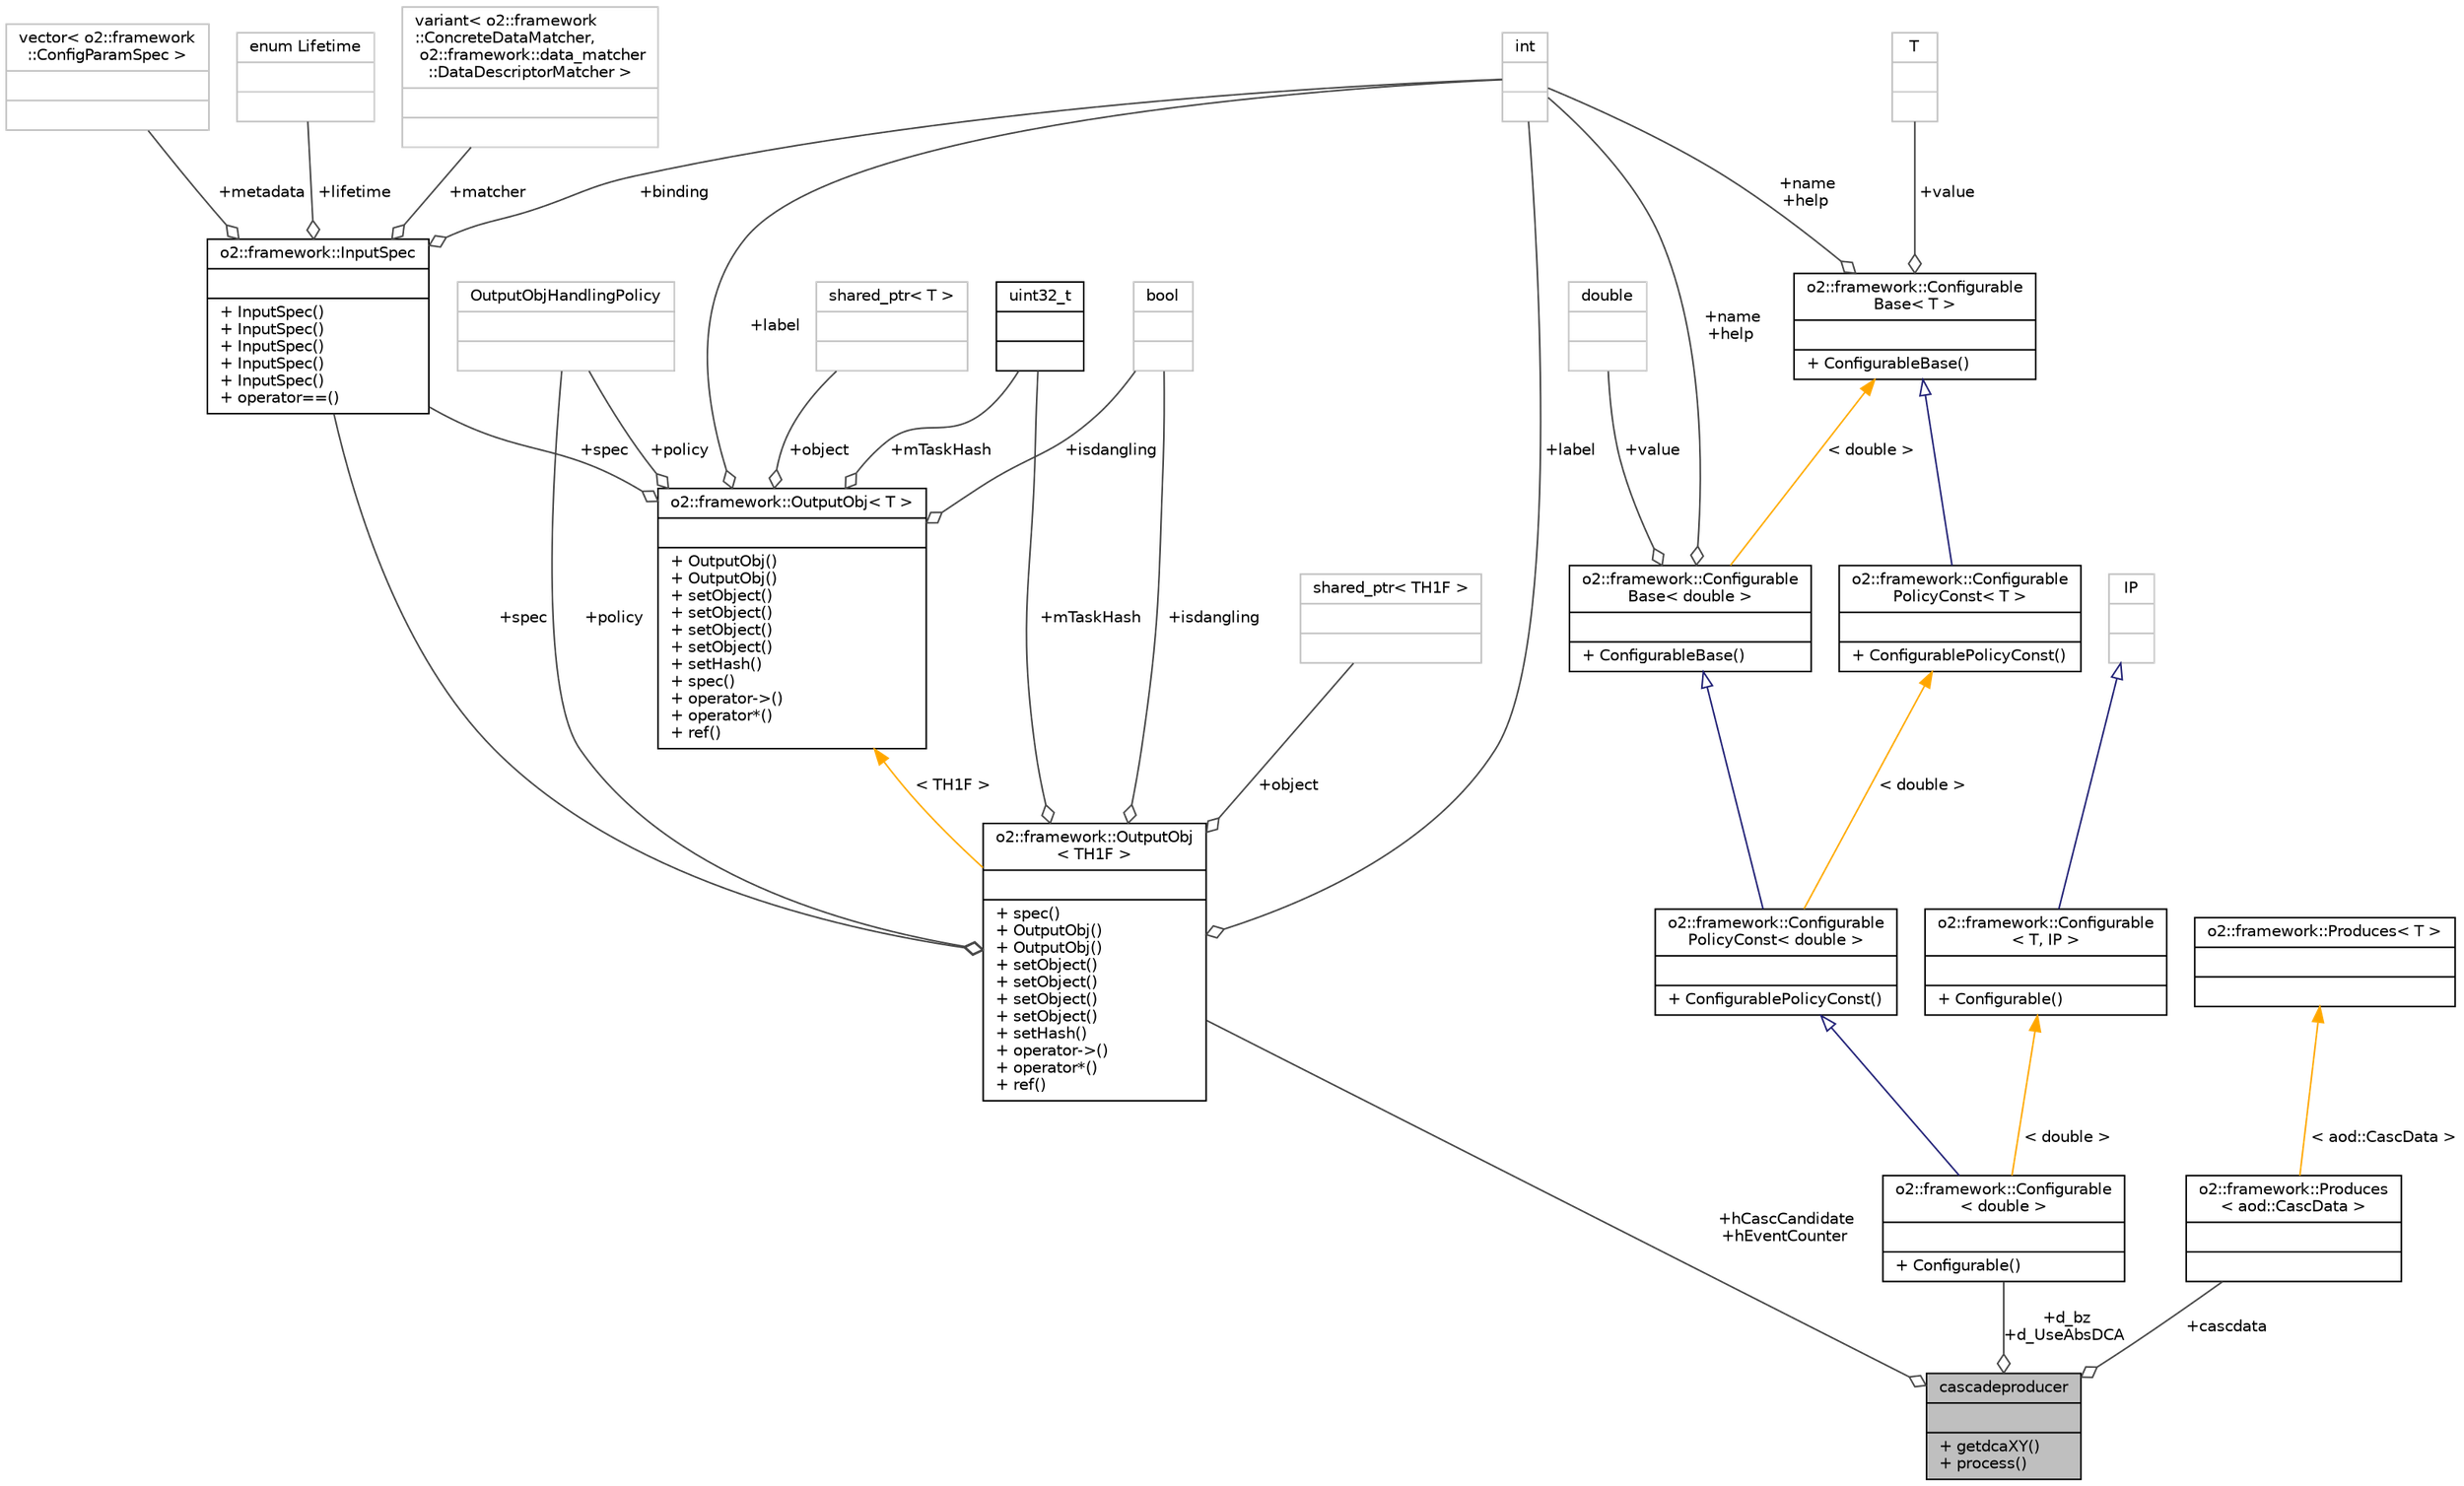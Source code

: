 digraph "cascadeproducer"
{
 // INTERACTIVE_SVG=YES
  bgcolor="transparent";
  edge [fontname="Helvetica",fontsize="10",labelfontname="Helvetica",labelfontsize="10"];
  node [fontname="Helvetica",fontsize="10",shape=record];
  Node1 [label="{cascadeproducer\n||+ getdcaXY()\l+ process()\l}",height=0.2,width=0.4,color="black", fillcolor="grey75", style="filled", fontcolor="black"];
  Node2 -> Node1 [color="grey25",fontsize="10",style="solid",label=" +d_bz\n+d_UseAbsDCA" ,arrowhead="odiamond",fontname="Helvetica"];
  Node2 [label="{o2::framework::Configurable\l\< double \>\n||+ Configurable()\l}",height=0.2,width=0.4,color="black",URL="$d8/d71/structo2_1_1framework_1_1Configurable.html"];
  Node3 -> Node2 [dir="back",color="midnightblue",fontsize="10",style="solid",arrowtail="onormal",fontname="Helvetica"];
  Node3 [label="{o2::framework::Configurable\lPolicyConst\< double \>\n||+ ConfigurablePolicyConst()\l}",height=0.2,width=0.4,color="black",URL="$da/def/structo2_1_1framework_1_1ConfigurablePolicyConst.html"];
  Node4 -> Node3 [dir="back",color="midnightblue",fontsize="10",style="solid",arrowtail="onormal",fontname="Helvetica"];
  Node4 [label="{o2::framework::Configurable\lBase\< double \>\n||+ ConfigurableBase()\l}",height=0.2,width=0.4,color="black",URL="$da/d2f/structo2_1_1framework_1_1ConfigurableBase.html"];
  Node5 -> Node4 [color="grey25",fontsize="10",style="solid",label=" +value" ,arrowhead="odiamond",fontname="Helvetica"];
  Node5 [label="{double\n||}",height=0.2,width=0.4,color="grey75"];
  Node6 -> Node4 [color="grey25",fontsize="10",style="solid",label=" +name\n+help" ,arrowhead="odiamond",fontname="Helvetica"];
  Node6 [label="{int\n||}",height=0.2,width=0.4,color="grey75"];
  Node7 -> Node4 [dir="back",color="orange",fontsize="10",style="solid",label=" \< double \>" ,fontname="Helvetica"];
  Node7 [label="{o2::framework::Configurable\lBase\< T \>\n||+ ConfigurableBase()\l}",height=0.2,width=0.4,color="black",URL="$da/d2f/structo2_1_1framework_1_1ConfigurableBase.html"];
  Node6 -> Node7 [color="grey25",fontsize="10",style="solid",label=" +name\n+help" ,arrowhead="odiamond",fontname="Helvetica"];
  Node8 -> Node7 [color="grey25",fontsize="10",style="solid",label=" +value" ,arrowhead="odiamond",fontname="Helvetica"];
  Node8 [label="{T\n||}",height=0.2,width=0.4,color="grey75"];
  Node9 -> Node3 [dir="back",color="orange",fontsize="10",style="solid",label=" \< double \>" ,fontname="Helvetica"];
  Node9 [label="{o2::framework::Configurable\lPolicyConst\< T \>\n||+ ConfigurablePolicyConst()\l}",height=0.2,width=0.4,color="black",URL="$da/def/structo2_1_1framework_1_1ConfigurablePolicyConst.html"];
  Node7 -> Node9 [dir="back",color="midnightblue",fontsize="10",style="solid",arrowtail="onormal",fontname="Helvetica"];
  Node10 -> Node2 [dir="back",color="orange",fontsize="10",style="solid",label=" \< double \>" ,fontname="Helvetica"];
  Node10 [label="{o2::framework::Configurable\l\< T, IP \>\n||+ Configurable()\l}",height=0.2,width=0.4,color="black",URL="$d8/d71/structo2_1_1framework_1_1Configurable.html"];
  Node11 -> Node10 [dir="back",color="midnightblue",fontsize="10",style="solid",arrowtail="onormal",fontname="Helvetica"];
  Node11 [label="{IP\n||}",height=0.2,width=0.4,color="grey75"];
  Node12 -> Node1 [color="grey25",fontsize="10",style="solid",label=" +cascdata" ,arrowhead="odiamond",fontname="Helvetica"];
  Node12 [label="{o2::framework::Produces\l\< aod::CascData \>\n||}",height=0.2,width=0.4,color="black",URL="$d6/d86/structo2_1_1framework_1_1Produces.html"];
  Node13 -> Node12 [dir="back",color="orange",fontsize="10",style="solid",label=" \< aod::CascData \>" ,fontname="Helvetica"];
  Node13 [label="{o2::framework::Produces\< T \>\n||}",height=0.2,width=0.4,color="black",URL="$d6/d86/structo2_1_1framework_1_1Produces.html"];
  Node14 -> Node1 [color="grey25",fontsize="10",style="solid",label=" +hCascCandidate\n+hEventCounter" ,arrowhead="odiamond",fontname="Helvetica"];
  Node14 [label="{o2::framework::OutputObj\l\< TH1F \>\n||+ spec()\l+ OutputObj()\l+ OutputObj()\l+ setObject()\l+ setObject()\l+ setObject()\l+ setObject()\l+ setHash()\l+ operator-\>()\l+ operator*()\l+ ref()\l}",height=0.2,width=0.4,color="black",URL="$d4/d79/structo2_1_1framework_1_1OutputObj.html"];
  Node15 -> Node14 [color="grey25",fontsize="10",style="solid",label=" +policy" ,arrowhead="odiamond",fontname="Helvetica"];
  Node15 [label="{OutputObjHandlingPolicy\n||}",height=0.2,width=0.4,color="grey75"];
  Node16 -> Node14 [color="grey25",fontsize="10",style="solid",label=" +mTaskHash" ,arrowhead="odiamond",fontname="Helvetica"];
  Node16 [label="{uint32_t\n||}",height=0.2,width=0.4,color="black",URL="$d3/d87/classuint32__t.html"];
  Node6 -> Node14 [color="grey25",fontsize="10",style="solid",label=" +label" ,arrowhead="odiamond",fontname="Helvetica"];
  Node17 -> Node14 [color="grey25",fontsize="10",style="solid",label=" +isdangling" ,arrowhead="odiamond",fontname="Helvetica"];
  Node17 [label="{bool\n||}",height=0.2,width=0.4,color="grey75"];
  Node18 -> Node14 [color="grey25",fontsize="10",style="solid",label=" +spec" ,arrowhead="odiamond",fontname="Helvetica"];
  Node18 [label="{o2::framework::InputSpec\n||+ InputSpec()\l+ InputSpec()\l+ InputSpec()\l+ InputSpec()\l+ InputSpec()\l+ operator==()\l}",height=0.2,width=0.4,color="black",URL="$da/d96/structo2_1_1framework_1_1InputSpec.html"];
  Node19 -> Node18 [color="grey25",fontsize="10",style="solid",label=" +metadata" ,arrowhead="odiamond",fontname="Helvetica"];
  Node19 [label="{vector\< o2::framework\l::ConfigParamSpec \>\n||}",height=0.2,width=0.4,color="grey75"];
  Node20 -> Node18 [color="grey25",fontsize="10",style="solid",label=" +lifetime" ,arrowhead="odiamond",fontname="Helvetica"];
  Node20 [label="{enum Lifetime\n||}",height=0.2,width=0.4,color="grey75"];
  Node21 -> Node18 [color="grey25",fontsize="10",style="solid",label=" +matcher" ,arrowhead="odiamond",fontname="Helvetica"];
  Node21 [label="{variant\< o2::framework\l::ConcreteDataMatcher,\l o2::framework::data_matcher\l::DataDescriptorMatcher \>\n||}",height=0.2,width=0.4,color="grey75"];
  Node6 -> Node18 [color="grey25",fontsize="10",style="solid",label=" +binding" ,arrowhead="odiamond",fontname="Helvetica"];
  Node22 -> Node14 [color="grey25",fontsize="10",style="solid",label=" +object" ,arrowhead="odiamond",fontname="Helvetica"];
  Node22 [label="{shared_ptr\< TH1F \>\n||}",height=0.2,width=0.4,color="grey75"];
  Node23 -> Node14 [dir="back",color="orange",fontsize="10",style="solid",label=" \< TH1F \>" ,fontname="Helvetica"];
  Node23 [label="{o2::framework::OutputObj\< T \>\n||+ OutputObj()\l+ OutputObj()\l+ setObject()\l+ setObject()\l+ setObject()\l+ setObject()\l+ setHash()\l+ spec()\l+ operator-\>()\l+ operator*()\l+ ref()\l}",height=0.2,width=0.4,color="black",URL="$d4/d79/structo2_1_1framework_1_1OutputObj.html"];
  Node15 -> Node23 [color="grey25",fontsize="10",style="solid",label=" +policy" ,arrowhead="odiamond",fontname="Helvetica"];
  Node16 -> Node23 [color="grey25",fontsize="10",style="solid",label=" +mTaskHash" ,arrowhead="odiamond",fontname="Helvetica"];
  Node6 -> Node23 [color="grey25",fontsize="10",style="solid",label=" +label" ,arrowhead="odiamond",fontname="Helvetica"];
  Node24 -> Node23 [color="grey25",fontsize="10",style="solid",label=" +object" ,arrowhead="odiamond",fontname="Helvetica"];
  Node24 [label="{shared_ptr\< T \>\n||}",height=0.2,width=0.4,color="grey75"];
  Node17 -> Node23 [color="grey25",fontsize="10",style="solid",label=" +isdangling" ,arrowhead="odiamond",fontname="Helvetica"];
  Node18 -> Node23 [color="grey25",fontsize="10",style="solid",label=" +spec" ,arrowhead="odiamond",fontname="Helvetica"];
}
